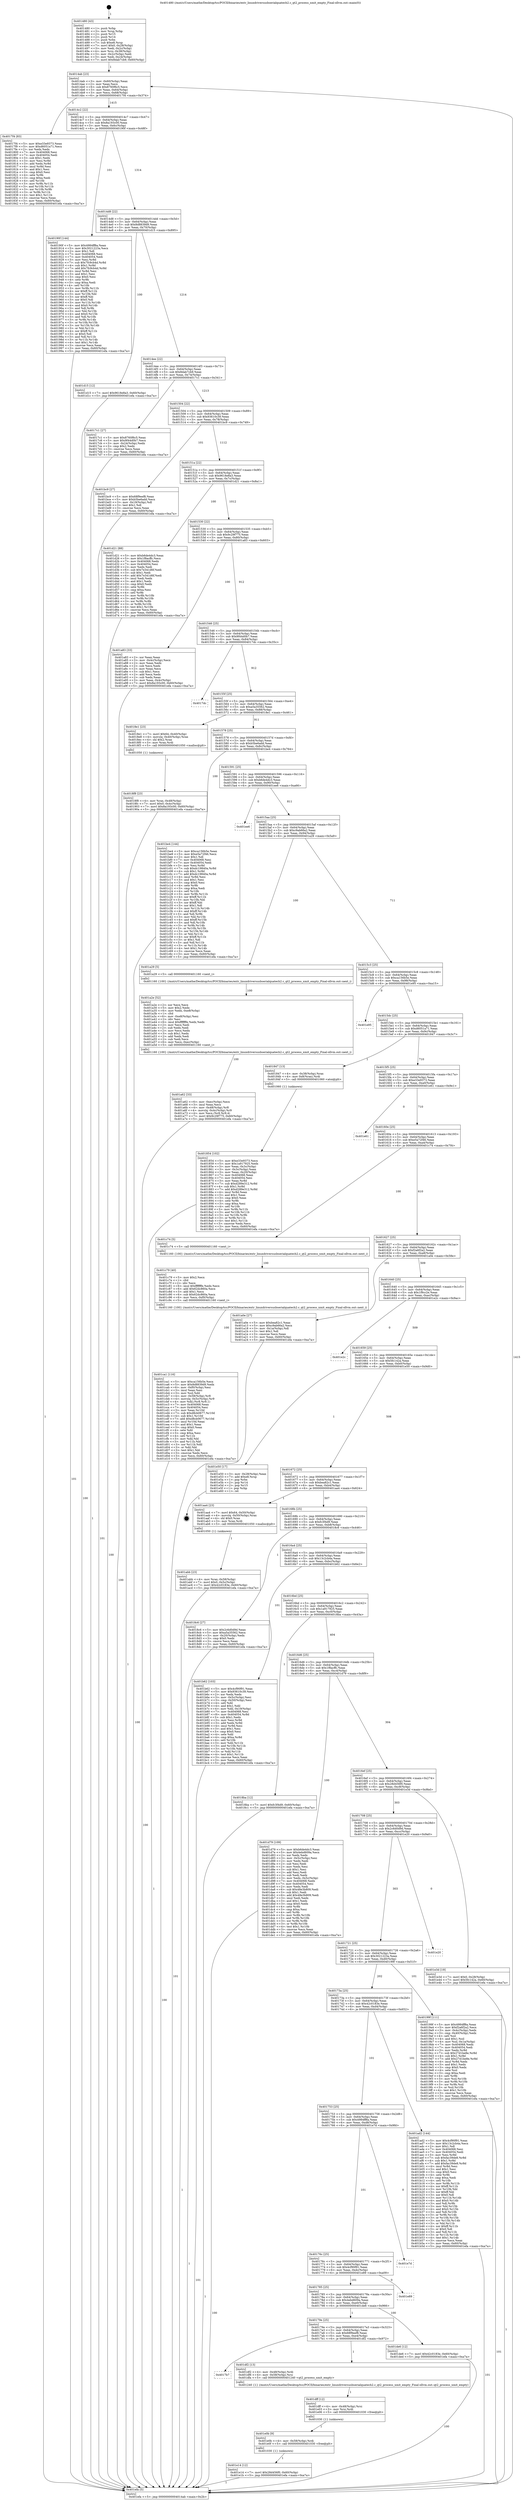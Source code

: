 digraph "0x401480" {
  label = "0x401480 (/mnt/c/Users/mathe/Desktop/tcc/POCII/binaries/extr_linuxdriversusbserialquatech2.c_qt2_process_xmit_empty_Final-ollvm.out::main(0))"
  labelloc = "t"
  node[shape=record]

  Entry [label="",width=0.3,height=0.3,shape=circle,fillcolor=black,style=filled]
  "0x4014ab" [label="{
     0x4014ab [23]\l
     | [instrs]\l
     &nbsp;&nbsp;0x4014ab \<+3\>: mov -0x60(%rbp),%eax\l
     &nbsp;&nbsp;0x4014ae \<+2\>: mov %eax,%ecx\l
     &nbsp;&nbsp;0x4014b0 \<+6\>: sub $0x8760f6c5,%ecx\l
     &nbsp;&nbsp;0x4014b6 \<+3\>: mov %eax,-0x64(%rbp)\l
     &nbsp;&nbsp;0x4014b9 \<+3\>: mov %ecx,-0x68(%rbp)\l
     &nbsp;&nbsp;0x4014bc \<+6\>: je 00000000004017f4 \<main+0x374\>\l
  }"]
  "0x4017f4" [label="{
     0x4017f4 [83]\l
     | [instrs]\l
     &nbsp;&nbsp;0x4017f4 \<+5\>: mov $0xe33e9373,%eax\l
     &nbsp;&nbsp;0x4017f9 \<+5\>: mov $0xd6051a71,%ecx\l
     &nbsp;&nbsp;0x4017fe \<+2\>: xor %edx,%edx\l
     &nbsp;&nbsp;0x401800 \<+7\>: mov 0x404068,%esi\l
     &nbsp;&nbsp;0x401807 \<+7\>: mov 0x404054,%edi\l
     &nbsp;&nbsp;0x40180e \<+3\>: sub $0x1,%edx\l
     &nbsp;&nbsp;0x401811 \<+3\>: mov %esi,%r8d\l
     &nbsp;&nbsp;0x401814 \<+3\>: add %edx,%r8d\l
     &nbsp;&nbsp;0x401817 \<+4\>: imul %r8d,%esi\l
     &nbsp;&nbsp;0x40181b \<+3\>: and $0x1,%esi\l
     &nbsp;&nbsp;0x40181e \<+3\>: cmp $0x0,%esi\l
     &nbsp;&nbsp;0x401821 \<+4\>: sete %r9b\l
     &nbsp;&nbsp;0x401825 \<+3\>: cmp $0xa,%edi\l
     &nbsp;&nbsp;0x401828 \<+4\>: setl %r10b\l
     &nbsp;&nbsp;0x40182c \<+3\>: mov %r9b,%r11b\l
     &nbsp;&nbsp;0x40182f \<+3\>: and %r10b,%r11b\l
     &nbsp;&nbsp;0x401832 \<+3\>: xor %r10b,%r9b\l
     &nbsp;&nbsp;0x401835 \<+3\>: or %r9b,%r11b\l
     &nbsp;&nbsp;0x401838 \<+4\>: test $0x1,%r11b\l
     &nbsp;&nbsp;0x40183c \<+3\>: cmovne %ecx,%eax\l
     &nbsp;&nbsp;0x40183f \<+3\>: mov %eax,-0x60(%rbp)\l
     &nbsp;&nbsp;0x401842 \<+5\>: jmp 0000000000401efa \<main+0xa7a\>\l
  }"]
  "0x4014c2" [label="{
     0x4014c2 [22]\l
     | [instrs]\l
     &nbsp;&nbsp;0x4014c2 \<+5\>: jmp 00000000004014c7 \<main+0x47\>\l
     &nbsp;&nbsp;0x4014c7 \<+3\>: mov -0x64(%rbp),%eax\l
     &nbsp;&nbsp;0x4014ca \<+5\>: sub $0x8a193c00,%eax\l
     &nbsp;&nbsp;0x4014cf \<+3\>: mov %eax,-0x6c(%rbp)\l
     &nbsp;&nbsp;0x4014d2 \<+6\>: je 000000000040190f \<main+0x48f\>\l
  }"]
  Exit [label="",width=0.3,height=0.3,shape=circle,fillcolor=black,style=filled,peripheries=2]
  "0x40190f" [label="{
     0x40190f [144]\l
     | [instrs]\l
     &nbsp;&nbsp;0x40190f \<+5\>: mov $0x4984ff8a,%eax\l
     &nbsp;&nbsp;0x401914 \<+5\>: mov $0x3021223a,%ecx\l
     &nbsp;&nbsp;0x401919 \<+2\>: mov $0x1,%dl\l
     &nbsp;&nbsp;0x40191b \<+7\>: mov 0x404068,%esi\l
     &nbsp;&nbsp;0x401922 \<+7\>: mov 0x404054,%edi\l
     &nbsp;&nbsp;0x401929 \<+3\>: mov %esi,%r8d\l
     &nbsp;&nbsp;0x40192c \<+7\>: sub $0x7fc9cb4d,%r8d\l
     &nbsp;&nbsp;0x401933 \<+4\>: sub $0x1,%r8d\l
     &nbsp;&nbsp;0x401937 \<+7\>: add $0x7fc9cb4d,%r8d\l
     &nbsp;&nbsp;0x40193e \<+4\>: imul %r8d,%esi\l
     &nbsp;&nbsp;0x401942 \<+3\>: and $0x1,%esi\l
     &nbsp;&nbsp;0x401945 \<+3\>: cmp $0x0,%esi\l
     &nbsp;&nbsp;0x401948 \<+4\>: sete %r9b\l
     &nbsp;&nbsp;0x40194c \<+3\>: cmp $0xa,%edi\l
     &nbsp;&nbsp;0x40194f \<+4\>: setl %r10b\l
     &nbsp;&nbsp;0x401953 \<+3\>: mov %r9b,%r11b\l
     &nbsp;&nbsp;0x401956 \<+4\>: xor $0xff,%r11b\l
     &nbsp;&nbsp;0x40195a \<+3\>: mov %r10b,%bl\l
     &nbsp;&nbsp;0x40195d \<+3\>: xor $0xff,%bl\l
     &nbsp;&nbsp;0x401960 \<+3\>: xor $0x0,%dl\l
     &nbsp;&nbsp;0x401963 \<+3\>: mov %r11b,%r14b\l
     &nbsp;&nbsp;0x401966 \<+4\>: and $0x0,%r14b\l
     &nbsp;&nbsp;0x40196a \<+3\>: and %dl,%r9b\l
     &nbsp;&nbsp;0x40196d \<+3\>: mov %bl,%r15b\l
     &nbsp;&nbsp;0x401970 \<+4\>: and $0x0,%r15b\l
     &nbsp;&nbsp;0x401974 \<+3\>: and %dl,%r10b\l
     &nbsp;&nbsp;0x401977 \<+3\>: or %r9b,%r14b\l
     &nbsp;&nbsp;0x40197a \<+3\>: or %r10b,%r15b\l
     &nbsp;&nbsp;0x40197d \<+3\>: xor %r15b,%r14b\l
     &nbsp;&nbsp;0x401980 \<+3\>: or %bl,%r11b\l
     &nbsp;&nbsp;0x401983 \<+4\>: xor $0xff,%r11b\l
     &nbsp;&nbsp;0x401987 \<+3\>: or $0x0,%dl\l
     &nbsp;&nbsp;0x40198a \<+3\>: and %dl,%r11b\l
     &nbsp;&nbsp;0x40198d \<+3\>: or %r11b,%r14b\l
     &nbsp;&nbsp;0x401990 \<+4\>: test $0x1,%r14b\l
     &nbsp;&nbsp;0x401994 \<+3\>: cmovne %ecx,%eax\l
     &nbsp;&nbsp;0x401997 \<+3\>: mov %eax,-0x60(%rbp)\l
     &nbsp;&nbsp;0x40199a \<+5\>: jmp 0000000000401efa \<main+0xa7a\>\l
  }"]
  "0x4014d8" [label="{
     0x4014d8 [22]\l
     | [instrs]\l
     &nbsp;&nbsp;0x4014d8 \<+5\>: jmp 00000000004014dd \<main+0x5d\>\l
     &nbsp;&nbsp;0x4014dd \<+3\>: mov -0x64(%rbp),%eax\l
     &nbsp;&nbsp;0x4014e0 \<+5\>: sub $0x8d8839d9,%eax\l
     &nbsp;&nbsp;0x4014e5 \<+3\>: mov %eax,-0x70(%rbp)\l
     &nbsp;&nbsp;0x4014e8 \<+6\>: je 0000000000401d15 \<main+0x895\>\l
  }"]
  "0x401e14" [label="{
     0x401e14 [12]\l
     | [instrs]\l
     &nbsp;&nbsp;0x401e14 \<+7\>: movl $0x28d456f0,-0x60(%rbp)\l
     &nbsp;&nbsp;0x401e1b \<+5\>: jmp 0000000000401efa \<main+0xa7a\>\l
  }"]
  "0x401d15" [label="{
     0x401d15 [12]\l
     | [instrs]\l
     &nbsp;&nbsp;0x401d15 \<+7\>: movl $0x9618e8a3,-0x60(%rbp)\l
     &nbsp;&nbsp;0x401d1c \<+5\>: jmp 0000000000401efa \<main+0xa7a\>\l
  }"]
  "0x4014ee" [label="{
     0x4014ee [22]\l
     | [instrs]\l
     &nbsp;&nbsp;0x4014ee \<+5\>: jmp 00000000004014f3 \<main+0x73\>\l
     &nbsp;&nbsp;0x4014f3 \<+3\>: mov -0x64(%rbp),%eax\l
     &nbsp;&nbsp;0x4014f6 \<+5\>: sub $0x8dab7cb9,%eax\l
     &nbsp;&nbsp;0x4014fb \<+3\>: mov %eax,-0x74(%rbp)\l
     &nbsp;&nbsp;0x4014fe \<+6\>: je 00000000004017c1 \<main+0x341\>\l
  }"]
  "0x401e0b" [label="{
     0x401e0b [9]\l
     | [instrs]\l
     &nbsp;&nbsp;0x401e0b \<+4\>: mov -0x58(%rbp),%rdi\l
     &nbsp;&nbsp;0x401e0f \<+5\>: call 0000000000401030 \<free@plt\>\l
     | [calls]\l
     &nbsp;&nbsp;0x401030 \{1\} (unknown)\l
  }"]
  "0x4017c1" [label="{
     0x4017c1 [27]\l
     | [instrs]\l
     &nbsp;&nbsp;0x4017c1 \<+5\>: mov $0x8760f6c5,%eax\l
     &nbsp;&nbsp;0x4017c6 \<+5\>: mov $0x9f44d0b7,%ecx\l
     &nbsp;&nbsp;0x4017cb \<+3\>: mov -0x24(%rbp),%edx\l
     &nbsp;&nbsp;0x4017ce \<+3\>: cmp $0x2,%edx\l
     &nbsp;&nbsp;0x4017d1 \<+3\>: cmovne %ecx,%eax\l
     &nbsp;&nbsp;0x4017d4 \<+3\>: mov %eax,-0x60(%rbp)\l
     &nbsp;&nbsp;0x4017d7 \<+5\>: jmp 0000000000401efa \<main+0xa7a\>\l
  }"]
  "0x401504" [label="{
     0x401504 [22]\l
     | [instrs]\l
     &nbsp;&nbsp;0x401504 \<+5\>: jmp 0000000000401509 \<main+0x89\>\l
     &nbsp;&nbsp;0x401509 \<+3\>: mov -0x64(%rbp),%eax\l
     &nbsp;&nbsp;0x40150c \<+5\>: sub $0x93610c39,%eax\l
     &nbsp;&nbsp;0x401511 \<+3\>: mov %eax,-0x78(%rbp)\l
     &nbsp;&nbsp;0x401514 \<+6\>: je 0000000000401bc9 \<main+0x749\>\l
  }"]
  "0x401efa" [label="{
     0x401efa [5]\l
     | [instrs]\l
     &nbsp;&nbsp;0x401efa \<+5\>: jmp 00000000004014ab \<main+0x2b\>\l
  }"]
  "0x401480" [label="{
     0x401480 [43]\l
     | [instrs]\l
     &nbsp;&nbsp;0x401480 \<+1\>: push %rbp\l
     &nbsp;&nbsp;0x401481 \<+3\>: mov %rsp,%rbp\l
     &nbsp;&nbsp;0x401484 \<+2\>: push %r15\l
     &nbsp;&nbsp;0x401486 \<+2\>: push %r14\l
     &nbsp;&nbsp;0x401488 \<+1\>: push %rbx\l
     &nbsp;&nbsp;0x401489 \<+7\>: sub $0xe8,%rsp\l
     &nbsp;&nbsp;0x401490 \<+7\>: movl $0x0,-0x28(%rbp)\l
     &nbsp;&nbsp;0x401497 \<+3\>: mov %edi,-0x2c(%rbp)\l
     &nbsp;&nbsp;0x40149a \<+4\>: mov %rsi,-0x38(%rbp)\l
     &nbsp;&nbsp;0x40149e \<+3\>: mov -0x2c(%rbp),%edi\l
     &nbsp;&nbsp;0x4014a1 \<+3\>: mov %edi,-0x24(%rbp)\l
     &nbsp;&nbsp;0x4014a4 \<+7\>: movl $0x8dab7cb9,-0x60(%rbp)\l
  }"]
  "0x401dff" [label="{
     0x401dff [12]\l
     | [instrs]\l
     &nbsp;&nbsp;0x401dff \<+4\>: mov -0x48(%rbp),%rsi\l
     &nbsp;&nbsp;0x401e03 \<+3\>: mov %rsi,%rdi\l
     &nbsp;&nbsp;0x401e06 \<+5\>: call 0000000000401030 \<free@plt\>\l
     | [calls]\l
     &nbsp;&nbsp;0x401030 \{1\} (unknown)\l
  }"]
  "0x401bc9" [label="{
     0x401bc9 [27]\l
     | [instrs]\l
     &nbsp;&nbsp;0x401bc9 \<+5\>: mov $0x68f9eef8,%eax\l
     &nbsp;&nbsp;0x401bce \<+5\>: mov $0xb5be6add,%ecx\l
     &nbsp;&nbsp;0x401bd3 \<+3\>: mov -0x19(%rbp),%dl\l
     &nbsp;&nbsp;0x401bd6 \<+3\>: test $0x1,%dl\l
     &nbsp;&nbsp;0x401bd9 \<+3\>: cmovne %ecx,%eax\l
     &nbsp;&nbsp;0x401bdc \<+3\>: mov %eax,-0x60(%rbp)\l
     &nbsp;&nbsp;0x401bdf \<+5\>: jmp 0000000000401efa \<main+0xa7a\>\l
  }"]
  "0x40151a" [label="{
     0x40151a [22]\l
     | [instrs]\l
     &nbsp;&nbsp;0x40151a \<+5\>: jmp 000000000040151f \<main+0x9f\>\l
     &nbsp;&nbsp;0x40151f \<+3\>: mov -0x64(%rbp),%eax\l
     &nbsp;&nbsp;0x401522 \<+5\>: sub $0x9618e8a3,%eax\l
     &nbsp;&nbsp;0x401527 \<+3\>: mov %eax,-0x7c(%rbp)\l
     &nbsp;&nbsp;0x40152a \<+6\>: je 0000000000401d21 \<main+0x8a1\>\l
  }"]
  "0x4017b7" [label="{
     0x4017b7\l
  }", style=dashed]
  "0x401d21" [label="{
     0x401d21 [88]\l
     | [instrs]\l
     &nbsp;&nbsp;0x401d21 \<+5\>: mov $0xb6de4dc3,%eax\l
     &nbsp;&nbsp;0x401d26 \<+5\>: mov $0x1f8acffc,%ecx\l
     &nbsp;&nbsp;0x401d2b \<+7\>: mov 0x404068,%edx\l
     &nbsp;&nbsp;0x401d32 \<+7\>: mov 0x404054,%esi\l
     &nbsp;&nbsp;0x401d39 \<+2\>: mov %edx,%edi\l
     &nbsp;&nbsp;0x401d3b \<+6\>: sub $0x7e341d6f,%edi\l
     &nbsp;&nbsp;0x401d41 \<+3\>: sub $0x1,%edi\l
     &nbsp;&nbsp;0x401d44 \<+6\>: add $0x7e341d6f,%edi\l
     &nbsp;&nbsp;0x401d4a \<+3\>: imul %edi,%edx\l
     &nbsp;&nbsp;0x401d4d \<+3\>: and $0x1,%edx\l
     &nbsp;&nbsp;0x401d50 \<+3\>: cmp $0x0,%edx\l
     &nbsp;&nbsp;0x401d53 \<+4\>: sete %r8b\l
     &nbsp;&nbsp;0x401d57 \<+3\>: cmp $0xa,%esi\l
     &nbsp;&nbsp;0x401d5a \<+4\>: setl %r9b\l
     &nbsp;&nbsp;0x401d5e \<+3\>: mov %r8b,%r10b\l
     &nbsp;&nbsp;0x401d61 \<+3\>: and %r9b,%r10b\l
     &nbsp;&nbsp;0x401d64 \<+3\>: xor %r9b,%r8b\l
     &nbsp;&nbsp;0x401d67 \<+3\>: or %r8b,%r10b\l
     &nbsp;&nbsp;0x401d6a \<+4\>: test $0x1,%r10b\l
     &nbsp;&nbsp;0x401d6e \<+3\>: cmovne %ecx,%eax\l
     &nbsp;&nbsp;0x401d71 \<+3\>: mov %eax,-0x60(%rbp)\l
     &nbsp;&nbsp;0x401d74 \<+5\>: jmp 0000000000401efa \<main+0xa7a\>\l
  }"]
  "0x401530" [label="{
     0x401530 [22]\l
     | [instrs]\l
     &nbsp;&nbsp;0x401530 \<+5\>: jmp 0000000000401535 \<main+0xb5\>\l
     &nbsp;&nbsp;0x401535 \<+3\>: mov -0x64(%rbp),%eax\l
     &nbsp;&nbsp;0x401538 \<+5\>: sub $0x9c29f775,%eax\l
     &nbsp;&nbsp;0x40153d \<+3\>: mov %eax,-0x80(%rbp)\l
     &nbsp;&nbsp;0x401540 \<+6\>: je 0000000000401a83 \<main+0x603\>\l
  }"]
  "0x401df2" [label="{
     0x401df2 [13]\l
     | [instrs]\l
     &nbsp;&nbsp;0x401df2 \<+4\>: mov -0x48(%rbp),%rdi\l
     &nbsp;&nbsp;0x401df6 \<+4\>: mov -0x58(%rbp),%rsi\l
     &nbsp;&nbsp;0x401dfa \<+5\>: call 0000000000401240 \<qt2_process_xmit_empty\>\l
     | [calls]\l
     &nbsp;&nbsp;0x401240 \{1\} (/mnt/c/Users/mathe/Desktop/tcc/POCII/binaries/extr_linuxdriversusbserialquatech2.c_qt2_process_xmit_empty_Final-ollvm.out::qt2_process_xmit_empty)\l
  }"]
  "0x401a83" [label="{
     0x401a83 [33]\l
     | [instrs]\l
     &nbsp;&nbsp;0x401a83 \<+2\>: xor %eax,%eax\l
     &nbsp;&nbsp;0x401a85 \<+3\>: mov -0x4c(%rbp),%ecx\l
     &nbsp;&nbsp;0x401a88 \<+2\>: mov %eax,%edx\l
     &nbsp;&nbsp;0x401a8a \<+2\>: sub %ecx,%edx\l
     &nbsp;&nbsp;0x401a8c \<+2\>: mov %eax,%ecx\l
     &nbsp;&nbsp;0x401a8e \<+3\>: sub $0x1,%ecx\l
     &nbsp;&nbsp;0x401a91 \<+2\>: add %ecx,%edx\l
     &nbsp;&nbsp;0x401a93 \<+2\>: sub %edx,%eax\l
     &nbsp;&nbsp;0x401a95 \<+3\>: mov %eax,-0x4c(%rbp)\l
     &nbsp;&nbsp;0x401a98 \<+7\>: movl $0x8a193c00,-0x60(%rbp)\l
     &nbsp;&nbsp;0x401a9f \<+5\>: jmp 0000000000401efa \<main+0xa7a\>\l
  }"]
  "0x401546" [label="{
     0x401546 [25]\l
     | [instrs]\l
     &nbsp;&nbsp;0x401546 \<+5\>: jmp 000000000040154b \<main+0xcb\>\l
     &nbsp;&nbsp;0x40154b \<+3\>: mov -0x64(%rbp),%eax\l
     &nbsp;&nbsp;0x40154e \<+5\>: sub $0x9f44d0b7,%eax\l
     &nbsp;&nbsp;0x401553 \<+6\>: mov %eax,-0x84(%rbp)\l
     &nbsp;&nbsp;0x401559 \<+6\>: je 00000000004017dc \<main+0x35c\>\l
  }"]
  "0x40179e" [label="{
     0x40179e [25]\l
     | [instrs]\l
     &nbsp;&nbsp;0x40179e \<+5\>: jmp 00000000004017a3 \<main+0x323\>\l
     &nbsp;&nbsp;0x4017a3 \<+3\>: mov -0x64(%rbp),%eax\l
     &nbsp;&nbsp;0x4017a6 \<+5\>: sub $0x68f9eef8,%eax\l
     &nbsp;&nbsp;0x4017ab \<+6\>: mov %eax,-0xe4(%rbp)\l
     &nbsp;&nbsp;0x4017b1 \<+6\>: je 0000000000401df2 \<main+0x972\>\l
  }"]
  "0x4017dc" [label="{
     0x4017dc\l
  }", style=dashed]
  "0x40155f" [label="{
     0x40155f [25]\l
     | [instrs]\l
     &nbsp;&nbsp;0x40155f \<+5\>: jmp 0000000000401564 \<main+0xe4\>\l
     &nbsp;&nbsp;0x401564 \<+3\>: mov -0x64(%rbp),%eax\l
     &nbsp;&nbsp;0x401567 \<+5\>: sub $0xa5a35562,%eax\l
     &nbsp;&nbsp;0x40156c \<+6\>: mov %eax,-0x88(%rbp)\l
     &nbsp;&nbsp;0x401572 \<+6\>: je 00000000004018e1 \<main+0x461\>\l
  }"]
  "0x401de6" [label="{
     0x401de6 [12]\l
     | [instrs]\l
     &nbsp;&nbsp;0x401de6 \<+7\>: movl $0x42c0183e,-0x60(%rbp)\l
     &nbsp;&nbsp;0x401ded \<+5\>: jmp 0000000000401efa \<main+0xa7a\>\l
  }"]
  "0x4018e1" [label="{
     0x4018e1 [23]\l
     | [instrs]\l
     &nbsp;&nbsp;0x4018e1 \<+7\>: movl $0x64,-0x40(%rbp)\l
     &nbsp;&nbsp;0x4018e8 \<+4\>: movslq -0x40(%rbp),%rax\l
     &nbsp;&nbsp;0x4018ec \<+4\>: shl $0x2,%rax\l
     &nbsp;&nbsp;0x4018f0 \<+3\>: mov %rax,%rdi\l
     &nbsp;&nbsp;0x4018f3 \<+5\>: call 0000000000401050 \<malloc@plt\>\l
     | [calls]\l
     &nbsp;&nbsp;0x401050 \{1\} (unknown)\l
  }"]
  "0x401578" [label="{
     0x401578 [25]\l
     | [instrs]\l
     &nbsp;&nbsp;0x401578 \<+5\>: jmp 000000000040157d \<main+0xfd\>\l
     &nbsp;&nbsp;0x40157d \<+3\>: mov -0x64(%rbp),%eax\l
     &nbsp;&nbsp;0x401580 \<+5\>: sub $0xb5be6add,%eax\l
     &nbsp;&nbsp;0x401585 \<+6\>: mov %eax,-0x8c(%rbp)\l
     &nbsp;&nbsp;0x40158b \<+6\>: je 0000000000401be4 \<main+0x764\>\l
  }"]
  "0x401785" [label="{
     0x401785 [25]\l
     | [instrs]\l
     &nbsp;&nbsp;0x401785 \<+5\>: jmp 000000000040178a \<main+0x30a\>\l
     &nbsp;&nbsp;0x40178a \<+3\>: mov -0x64(%rbp),%eax\l
     &nbsp;&nbsp;0x40178d \<+5\>: sub $0x4ebd609a,%eax\l
     &nbsp;&nbsp;0x401792 \<+6\>: mov %eax,-0xe0(%rbp)\l
     &nbsp;&nbsp;0x401798 \<+6\>: je 0000000000401de6 \<main+0x966\>\l
  }"]
  "0x401be4" [label="{
     0x401be4 [144]\l
     | [instrs]\l
     &nbsp;&nbsp;0x401be4 \<+5\>: mov $0xca156b5e,%eax\l
     &nbsp;&nbsp;0x401be9 \<+5\>: mov $0xe5a72f46,%ecx\l
     &nbsp;&nbsp;0x401bee \<+2\>: mov $0x1,%dl\l
     &nbsp;&nbsp;0x401bf0 \<+7\>: mov 0x404068,%esi\l
     &nbsp;&nbsp;0x401bf7 \<+7\>: mov 0x404054,%edi\l
     &nbsp;&nbsp;0x401bfe \<+3\>: mov %esi,%r8d\l
     &nbsp;&nbsp;0x401c01 \<+7\>: sub $0xdc19840a,%r8d\l
     &nbsp;&nbsp;0x401c08 \<+4\>: sub $0x1,%r8d\l
     &nbsp;&nbsp;0x401c0c \<+7\>: add $0xdc19840a,%r8d\l
     &nbsp;&nbsp;0x401c13 \<+4\>: imul %r8d,%esi\l
     &nbsp;&nbsp;0x401c17 \<+3\>: and $0x1,%esi\l
     &nbsp;&nbsp;0x401c1a \<+3\>: cmp $0x0,%esi\l
     &nbsp;&nbsp;0x401c1d \<+4\>: sete %r9b\l
     &nbsp;&nbsp;0x401c21 \<+3\>: cmp $0xa,%edi\l
     &nbsp;&nbsp;0x401c24 \<+4\>: setl %r10b\l
     &nbsp;&nbsp;0x401c28 \<+3\>: mov %r9b,%r11b\l
     &nbsp;&nbsp;0x401c2b \<+4\>: xor $0xff,%r11b\l
     &nbsp;&nbsp;0x401c2f \<+3\>: mov %r10b,%bl\l
     &nbsp;&nbsp;0x401c32 \<+3\>: xor $0xff,%bl\l
     &nbsp;&nbsp;0x401c35 \<+3\>: xor $0x1,%dl\l
     &nbsp;&nbsp;0x401c38 \<+3\>: mov %r11b,%r14b\l
     &nbsp;&nbsp;0x401c3b \<+4\>: and $0xff,%r14b\l
     &nbsp;&nbsp;0x401c3f \<+3\>: and %dl,%r9b\l
     &nbsp;&nbsp;0x401c42 \<+3\>: mov %bl,%r15b\l
     &nbsp;&nbsp;0x401c45 \<+4\>: and $0xff,%r15b\l
     &nbsp;&nbsp;0x401c49 \<+3\>: and %dl,%r10b\l
     &nbsp;&nbsp;0x401c4c \<+3\>: or %r9b,%r14b\l
     &nbsp;&nbsp;0x401c4f \<+3\>: or %r10b,%r15b\l
     &nbsp;&nbsp;0x401c52 \<+3\>: xor %r15b,%r14b\l
     &nbsp;&nbsp;0x401c55 \<+3\>: or %bl,%r11b\l
     &nbsp;&nbsp;0x401c58 \<+4\>: xor $0xff,%r11b\l
     &nbsp;&nbsp;0x401c5c \<+3\>: or $0x1,%dl\l
     &nbsp;&nbsp;0x401c5f \<+3\>: and %dl,%r11b\l
     &nbsp;&nbsp;0x401c62 \<+3\>: or %r11b,%r14b\l
     &nbsp;&nbsp;0x401c65 \<+4\>: test $0x1,%r14b\l
     &nbsp;&nbsp;0x401c69 \<+3\>: cmovne %ecx,%eax\l
     &nbsp;&nbsp;0x401c6c \<+3\>: mov %eax,-0x60(%rbp)\l
     &nbsp;&nbsp;0x401c6f \<+5\>: jmp 0000000000401efa \<main+0xa7a\>\l
  }"]
  "0x401591" [label="{
     0x401591 [25]\l
     | [instrs]\l
     &nbsp;&nbsp;0x401591 \<+5\>: jmp 0000000000401596 \<main+0x116\>\l
     &nbsp;&nbsp;0x401596 \<+3\>: mov -0x64(%rbp),%eax\l
     &nbsp;&nbsp;0x401599 \<+5\>: sub $0xb6de4dc3,%eax\l
     &nbsp;&nbsp;0x40159e \<+6\>: mov %eax,-0x90(%rbp)\l
     &nbsp;&nbsp;0x4015a4 \<+6\>: je 0000000000401ee6 \<main+0xa66\>\l
  }"]
  "0x401e89" [label="{
     0x401e89\l
  }", style=dashed]
  "0x401ee6" [label="{
     0x401ee6\l
  }", style=dashed]
  "0x4015aa" [label="{
     0x4015aa [25]\l
     | [instrs]\l
     &nbsp;&nbsp;0x4015aa \<+5\>: jmp 00000000004015af \<main+0x12f\>\l
     &nbsp;&nbsp;0x4015af \<+3\>: mov -0x64(%rbp),%eax\l
     &nbsp;&nbsp;0x4015b2 \<+5\>: sub $0xc9ab66a2,%eax\l
     &nbsp;&nbsp;0x4015b7 \<+6\>: mov %eax,-0x94(%rbp)\l
     &nbsp;&nbsp;0x4015bd \<+6\>: je 0000000000401a29 \<main+0x5a9\>\l
  }"]
  "0x40176c" [label="{
     0x40176c [25]\l
     | [instrs]\l
     &nbsp;&nbsp;0x40176c \<+5\>: jmp 0000000000401771 \<main+0x2f1\>\l
     &nbsp;&nbsp;0x401771 \<+3\>: mov -0x64(%rbp),%eax\l
     &nbsp;&nbsp;0x401774 \<+5\>: sub $0x4cf90f91,%eax\l
     &nbsp;&nbsp;0x401779 \<+6\>: mov %eax,-0xdc(%rbp)\l
     &nbsp;&nbsp;0x40177f \<+6\>: je 0000000000401e89 \<main+0xa09\>\l
  }"]
  "0x401a29" [label="{
     0x401a29 [5]\l
     | [instrs]\l
     &nbsp;&nbsp;0x401a29 \<+5\>: call 0000000000401160 \<next_i\>\l
     | [calls]\l
     &nbsp;&nbsp;0x401160 \{100\} (/mnt/c/Users/mathe/Desktop/tcc/POCII/binaries/extr_linuxdriversusbserialquatech2.c_qt2_process_xmit_empty_Final-ollvm.out::next_i)\l
  }"]
  "0x4015c3" [label="{
     0x4015c3 [25]\l
     | [instrs]\l
     &nbsp;&nbsp;0x4015c3 \<+5\>: jmp 00000000004015c8 \<main+0x148\>\l
     &nbsp;&nbsp;0x4015c8 \<+3\>: mov -0x64(%rbp),%eax\l
     &nbsp;&nbsp;0x4015cb \<+5\>: sub $0xca156b5e,%eax\l
     &nbsp;&nbsp;0x4015d0 \<+6\>: mov %eax,-0x98(%rbp)\l
     &nbsp;&nbsp;0x4015d6 \<+6\>: je 0000000000401e95 \<main+0xa15\>\l
  }"]
  "0x401e7d" [label="{
     0x401e7d\l
  }", style=dashed]
  "0x401e95" [label="{
     0x401e95\l
  }", style=dashed]
  "0x4015dc" [label="{
     0x4015dc [25]\l
     | [instrs]\l
     &nbsp;&nbsp;0x4015dc \<+5\>: jmp 00000000004015e1 \<main+0x161\>\l
     &nbsp;&nbsp;0x4015e1 \<+3\>: mov -0x64(%rbp),%eax\l
     &nbsp;&nbsp;0x4015e4 \<+5\>: sub $0xd6051a71,%eax\l
     &nbsp;&nbsp;0x4015e9 \<+6\>: mov %eax,-0x9c(%rbp)\l
     &nbsp;&nbsp;0x4015ef \<+6\>: je 0000000000401847 \<main+0x3c7\>\l
  }"]
  "0x401ca1" [label="{
     0x401ca1 [116]\l
     | [instrs]\l
     &nbsp;&nbsp;0x401ca1 \<+5\>: mov $0xca156b5e,%ecx\l
     &nbsp;&nbsp;0x401ca6 \<+5\>: mov $0x8d8839d9,%edx\l
     &nbsp;&nbsp;0x401cab \<+6\>: mov -0xf0(%rbp),%esi\l
     &nbsp;&nbsp;0x401cb1 \<+3\>: imul %eax,%esi\l
     &nbsp;&nbsp;0x401cb4 \<+3\>: mov %sil,%dil\l
     &nbsp;&nbsp;0x401cb7 \<+4\>: mov -0x58(%rbp),%r8\l
     &nbsp;&nbsp;0x401cbb \<+4\>: movslq -0x5c(%rbp),%r9\l
     &nbsp;&nbsp;0x401cbf \<+4\>: mov %dil,(%r8,%r9,1)\l
     &nbsp;&nbsp;0x401cc3 \<+7\>: mov 0x404068,%eax\l
     &nbsp;&nbsp;0x401cca \<+7\>: mov 0x404054,%esi\l
     &nbsp;&nbsp;0x401cd1 \<+3\>: mov %eax,%r10d\l
     &nbsp;&nbsp;0x401cd4 \<+7\>: sub $0xd8cb0677,%r10d\l
     &nbsp;&nbsp;0x401cdb \<+4\>: sub $0x1,%r10d\l
     &nbsp;&nbsp;0x401cdf \<+7\>: add $0xd8cb0677,%r10d\l
     &nbsp;&nbsp;0x401ce6 \<+4\>: imul %r10d,%eax\l
     &nbsp;&nbsp;0x401cea \<+3\>: and $0x1,%eax\l
     &nbsp;&nbsp;0x401ced \<+3\>: cmp $0x0,%eax\l
     &nbsp;&nbsp;0x401cf0 \<+4\>: sete %dil\l
     &nbsp;&nbsp;0x401cf4 \<+3\>: cmp $0xa,%esi\l
     &nbsp;&nbsp;0x401cf7 \<+4\>: setl %r11b\l
     &nbsp;&nbsp;0x401cfb \<+3\>: mov %dil,%bl\l
     &nbsp;&nbsp;0x401cfe \<+3\>: and %r11b,%bl\l
     &nbsp;&nbsp;0x401d01 \<+3\>: xor %r11b,%dil\l
     &nbsp;&nbsp;0x401d04 \<+3\>: or %dil,%bl\l
     &nbsp;&nbsp;0x401d07 \<+3\>: test $0x1,%bl\l
     &nbsp;&nbsp;0x401d0a \<+3\>: cmovne %edx,%ecx\l
     &nbsp;&nbsp;0x401d0d \<+3\>: mov %ecx,-0x60(%rbp)\l
     &nbsp;&nbsp;0x401d10 \<+5\>: jmp 0000000000401efa \<main+0xa7a\>\l
  }"]
  "0x401847" [label="{
     0x401847 [13]\l
     | [instrs]\l
     &nbsp;&nbsp;0x401847 \<+4\>: mov -0x38(%rbp),%rax\l
     &nbsp;&nbsp;0x40184b \<+4\>: mov 0x8(%rax),%rdi\l
     &nbsp;&nbsp;0x40184f \<+5\>: call 0000000000401060 \<atoi@plt\>\l
     | [calls]\l
     &nbsp;&nbsp;0x401060 \{1\} (unknown)\l
  }"]
  "0x4015f5" [label="{
     0x4015f5 [25]\l
     | [instrs]\l
     &nbsp;&nbsp;0x4015f5 \<+5\>: jmp 00000000004015fa \<main+0x17a\>\l
     &nbsp;&nbsp;0x4015fa \<+3\>: mov -0x64(%rbp),%eax\l
     &nbsp;&nbsp;0x4015fd \<+5\>: sub $0xe33e9373,%eax\l
     &nbsp;&nbsp;0x401602 \<+6\>: mov %eax,-0xa0(%rbp)\l
     &nbsp;&nbsp;0x401608 \<+6\>: je 0000000000401e61 \<main+0x9e1\>\l
  }"]
  "0x401854" [label="{
     0x401854 [102]\l
     | [instrs]\l
     &nbsp;&nbsp;0x401854 \<+5\>: mov $0xe33e9373,%ecx\l
     &nbsp;&nbsp;0x401859 \<+5\>: mov $0x1a917925,%edx\l
     &nbsp;&nbsp;0x40185e \<+3\>: mov %eax,-0x3c(%rbp)\l
     &nbsp;&nbsp;0x401861 \<+3\>: mov -0x3c(%rbp),%eax\l
     &nbsp;&nbsp;0x401864 \<+3\>: mov %eax,-0x20(%rbp)\l
     &nbsp;&nbsp;0x401867 \<+7\>: mov 0x404068,%eax\l
     &nbsp;&nbsp;0x40186e \<+7\>: mov 0x404054,%esi\l
     &nbsp;&nbsp;0x401875 \<+3\>: mov %eax,%r8d\l
     &nbsp;&nbsp;0x401878 \<+7\>: sub $0xd289e312,%r8d\l
     &nbsp;&nbsp;0x40187f \<+4\>: sub $0x1,%r8d\l
     &nbsp;&nbsp;0x401883 \<+7\>: add $0xd289e312,%r8d\l
     &nbsp;&nbsp;0x40188a \<+4\>: imul %r8d,%eax\l
     &nbsp;&nbsp;0x40188e \<+3\>: and $0x1,%eax\l
     &nbsp;&nbsp;0x401891 \<+3\>: cmp $0x0,%eax\l
     &nbsp;&nbsp;0x401894 \<+4\>: sete %r9b\l
     &nbsp;&nbsp;0x401898 \<+3\>: cmp $0xa,%esi\l
     &nbsp;&nbsp;0x40189b \<+4\>: setl %r10b\l
     &nbsp;&nbsp;0x40189f \<+3\>: mov %r9b,%r11b\l
     &nbsp;&nbsp;0x4018a2 \<+3\>: and %r10b,%r11b\l
     &nbsp;&nbsp;0x4018a5 \<+3\>: xor %r10b,%r9b\l
     &nbsp;&nbsp;0x4018a8 \<+3\>: or %r9b,%r11b\l
     &nbsp;&nbsp;0x4018ab \<+4\>: test $0x1,%r11b\l
     &nbsp;&nbsp;0x4018af \<+3\>: cmovne %edx,%ecx\l
     &nbsp;&nbsp;0x4018b2 \<+3\>: mov %ecx,-0x60(%rbp)\l
     &nbsp;&nbsp;0x4018b5 \<+5\>: jmp 0000000000401efa \<main+0xa7a\>\l
  }"]
  "0x401c79" [label="{
     0x401c79 [40]\l
     | [instrs]\l
     &nbsp;&nbsp;0x401c79 \<+5\>: mov $0x2,%ecx\l
     &nbsp;&nbsp;0x401c7e \<+1\>: cltd\l
     &nbsp;&nbsp;0x401c7f \<+2\>: idiv %ecx\l
     &nbsp;&nbsp;0x401c81 \<+6\>: imul $0xfffffffe,%edx,%ecx\l
     &nbsp;&nbsp;0x401c87 \<+6\>: add $0x62dc860a,%ecx\l
     &nbsp;&nbsp;0x401c8d \<+3\>: add $0x1,%ecx\l
     &nbsp;&nbsp;0x401c90 \<+6\>: sub $0x62dc860a,%ecx\l
     &nbsp;&nbsp;0x401c96 \<+6\>: mov %ecx,-0xf0(%rbp)\l
     &nbsp;&nbsp;0x401c9c \<+5\>: call 0000000000401160 \<next_i\>\l
     | [calls]\l
     &nbsp;&nbsp;0x401160 \{100\} (/mnt/c/Users/mathe/Desktop/tcc/POCII/binaries/extr_linuxdriversusbserialquatech2.c_qt2_process_xmit_empty_Final-ollvm.out::next_i)\l
  }"]
  "0x401e61" [label="{
     0x401e61\l
  }", style=dashed]
  "0x40160e" [label="{
     0x40160e [25]\l
     | [instrs]\l
     &nbsp;&nbsp;0x40160e \<+5\>: jmp 0000000000401613 \<main+0x193\>\l
     &nbsp;&nbsp;0x401613 \<+3\>: mov -0x64(%rbp),%eax\l
     &nbsp;&nbsp;0x401616 \<+5\>: sub $0xe5a72f46,%eax\l
     &nbsp;&nbsp;0x40161b \<+6\>: mov %eax,-0xa4(%rbp)\l
     &nbsp;&nbsp;0x401621 \<+6\>: je 0000000000401c74 \<main+0x7f4\>\l
  }"]
  "0x401753" [label="{
     0x401753 [25]\l
     | [instrs]\l
     &nbsp;&nbsp;0x401753 \<+5\>: jmp 0000000000401758 \<main+0x2d8\>\l
     &nbsp;&nbsp;0x401758 \<+3\>: mov -0x64(%rbp),%eax\l
     &nbsp;&nbsp;0x40175b \<+5\>: sub $0x4984ff8a,%eax\l
     &nbsp;&nbsp;0x401760 \<+6\>: mov %eax,-0xd8(%rbp)\l
     &nbsp;&nbsp;0x401766 \<+6\>: je 0000000000401e7d \<main+0x9fd\>\l
  }"]
  "0x401c74" [label="{
     0x401c74 [5]\l
     | [instrs]\l
     &nbsp;&nbsp;0x401c74 \<+5\>: call 0000000000401160 \<next_i\>\l
     | [calls]\l
     &nbsp;&nbsp;0x401160 \{100\} (/mnt/c/Users/mathe/Desktop/tcc/POCII/binaries/extr_linuxdriversusbserialquatech2.c_qt2_process_xmit_empty_Final-ollvm.out::next_i)\l
  }"]
  "0x401627" [label="{
     0x401627 [25]\l
     | [instrs]\l
     &nbsp;&nbsp;0x401627 \<+5\>: jmp 000000000040162c \<main+0x1ac\>\l
     &nbsp;&nbsp;0x40162c \<+3\>: mov -0x64(%rbp),%eax\l
     &nbsp;&nbsp;0x40162f \<+5\>: sub $0xf2a6f2a2,%eax\l
     &nbsp;&nbsp;0x401634 \<+6\>: mov %eax,-0xa8(%rbp)\l
     &nbsp;&nbsp;0x40163a \<+6\>: je 0000000000401a0e \<main+0x58e\>\l
  }"]
  "0x401ad2" [label="{
     0x401ad2 [144]\l
     | [instrs]\l
     &nbsp;&nbsp;0x401ad2 \<+5\>: mov $0x4cf90f91,%eax\l
     &nbsp;&nbsp;0x401ad7 \<+5\>: mov $0x13c2cb4a,%ecx\l
     &nbsp;&nbsp;0x401adc \<+2\>: mov $0x1,%dl\l
     &nbsp;&nbsp;0x401ade \<+7\>: mov 0x404068,%esi\l
     &nbsp;&nbsp;0x401ae5 \<+7\>: mov 0x404054,%edi\l
     &nbsp;&nbsp;0x401aec \<+3\>: mov %esi,%r8d\l
     &nbsp;&nbsp;0x401aef \<+7\>: sub $0xfac39de8,%r8d\l
     &nbsp;&nbsp;0x401af6 \<+4\>: sub $0x1,%r8d\l
     &nbsp;&nbsp;0x401afa \<+7\>: add $0xfac39de8,%r8d\l
     &nbsp;&nbsp;0x401b01 \<+4\>: imul %r8d,%esi\l
     &nbsp;&nbsp;0x401b05 \<+3\>: and $0x1,%esi\l
     &nbsp;&nbsp;0x401b08 \<+3\>: cmp $0x0,%esi\l
     &nbsp;&nbsp;0x401b0b \<+4\>: sete %r9b\l
     &nbsp;&nbsp;0x401b0f \<+3\>: cmp $0xa,%edi\l
     &nbsp;&nbsp;0x401b12 \<+4\>: setl %r10b\l
     &nbsp;&nbsp;0x401b16 \<+3\>: mov %r9b,%r11b\l
     &nbsp;&nbsp;0x401b19 \<+4\>: xor $0xff,%r11b\l
     &nbsp;&nbsp;0x401b1d \<+3\>: mov %r10b,%bl\l
     &nbsp;&nbsp;0x401b20 \<+3\>: xor $0xff,%bl\l
     &nbsp;&nbsp;0x401b23 \<+3\>: xor $0x0,%dl\l
     &nbsp;&nbsp;0x401b26 \<+3\>: mov %r11b,%r14b\l
     &nbsp;&nbsp;0x401b29 \<+4\>: and $0x0,%r14b\l
     &nbsp;&nbsp;0x401b2d \<+3\>: and %dl,%r9b\l
     &nbsp;&nbsp;0x401b30 \<+3\>: mov %bl,%r15b\l
     &nbsp;&nbsp;0x401b33 \<+4\>: and $0x0,%r15b\l
     &nbsp;&nbsp;0x401b37 \<+3\>: and %dl,%r10b\l
     &nbsp;&nbsp;0x401b3a \<+3\>: or %r9b,%r14b\l
     &nbsp;&nbsp;0x401b3d \<+3\>: or %r10b,%r15b\l
     &nbsp;&nbsp;0x401b40 \<+3\>: xor %r15b,%r14b\l
     &nbsp;&nbsp;0x401b43 \<+3\>: or %bl,%r11b\l
     &nbsp;&nbsp;0x401b46 \<+4\>: xor $0xff,%r11b\l
     &nbsp;&nbsp;0x401b4a \<+3\>: or $0x0,%dl\l
     &nbsp;&nbsp;0x401b4d \<+3\>: and %dl,%r11b\l
     &nbsp;&nbsp;0x401b50 \<+3\>: or %r11b,%r14b\l
     &nbsp;&nbsp;0x401b53 \<+4\>: test $0x1,%r14b\l
     &nbsp;&nbsp;0x401b57 \<+3\>: cmovne %ecx,%eax\l
     &nbsp;&nbsp;0x401b5a \<+3\>: mov %eax,-0x60(%rbp)\l
     &nbsp;&nbsp;0x401b5d \<+5\>: jmp 0000000000401efa \<main+0xa7a\>\l
  }"]
  "0x401a0e" [label="{
     0x401a0e [27]\l
     | [instrs]\l
     &nbsp;&nbsp;0x401a0e \<+5\>: mov $0xbea82c1,%eax\l
     &nbsp;&nbsp;0x401a13 \<+5\>: mov $0xc9ab66a2,%ecx\l
     &nbsp;&nbsp;0x401a18 \<+3\>: mov -0x1a(%rbp),%dl\l
     &nbsp;&nbsp;0x401a1b \<+3\>: test $0x1,%dl\l
     &nbsp;&nbsp;0x401a1e \<+3\>: cmovne %ecx,%eax\l
     &nbsp;&nbsp;0x401a21 \<+3\>: mov %eax,-0x60(%rbp)\l
     &nbsp;&nbsp;0x401a24 \<+5\>: jmp 0000000000401efa \<main+0xa7a\>\l
  }"]
  "0x401640" [label="{
     0x401640 [25]\l
     | [instrs]\l
     &nbsp;&nbsp;0x401640 \<+5\>: jmp 0000000000401645 \<main+0x1c5\>\l
     &nbsp;&nbsp;0x401645 \<+3\>: mov -0x64(%rbp),%eax\l
     &nbsp;&nbsp;0x401648 \<+5\>: sub $0x1f9cc2e,%eax\l
     &nbsp;&nbsp;0x40164d \<+6\>: mov %eax,-0xac(%rbp)\l
     &nbsp;&nbsp;0x401653 \<+6\>: je 0000000000401e2c \<main+0x9ac\>\l
  }"]
  "0x401abb" [label="{
     0x401abb [23]\l
     | [instrs]\l
     &nbsp;&nbsp;0x401abb \<+4\>: mov %rax,-0x58(%rbp)\l
     &nbsp;&nbsp;0x401abf \<+7\>: movl $0x0,-0x5c(%rbp)\l
     &nbsp;&nbsp;0x401ac6 \<+7\>: movl $0x42c0183e,-0x60(%rbp)\l
     &nbsp;&nbsp;0x401acd \<+5\>: jmp 0000000000401efa \<main+0xa7a\>\l
  }"]
  "0x401e2c" [label="{
     0x401e2c\l
  }", style=dashed]
  "0x401659" [label="{
     0x401659 [25]\l
     | [instrs]\l
     &nbsp;&nbsp;0x401659 \<+5\>: jmp 000000000040165e \<main+0x1de\>\l
     &nbsp;&nbsp;0x40165e \<+3\>: mov -0x64(%rbp),%eax\l
     &nbsp;&nbsp;0x401661 \<+5\>: sub $0x5fc142a,%eax\l
     &nbsp;&nbsp;0x401666 \<+6\>: mov %eax,-0xb0(%rbp)\l
     &nbsp;&nbsp;0x40166c \<+6\>: je 0000000000401e50 \<main+0x9d0\>\l
  }"]
  "0x401a62" [label="{
     0x401a62 [33]\l
     | [instrs]\l
     &nbsp;&nbsp;0x401a62 \<+6\>: mov -0xec(%rbp),%ecx\l
     &nbsp;&nbsp;0x401a68 \<+3\>: imul %eax,%ecx\l
     &nbsp;&nbsp;0x401a6b \<+4\>: mov -0x48(%rbp),%r8\l
     &nbsp;&nbsp;0x401a6f \<+4\>: movslq -0x4c(%rbp),%r9\l
     &nbsp;&nbsp;0x401a73 \<+4\>: mov %ecx,(%r8,%r9,4)\l
     &nbsp;&nbsp;0x401a77 \<+7\>: movl $0x9c29f775,-0x60(%rbp)\l
     &nbsp;&nbsp;0x401a7e \<+5\>: jmp 0000000000401efa \<main+0xa7a\>\l
  }"]
  "0x401e50" [label="{
     0x401e50 [17]\l
     | [instrs]\l
     &nbsp;&nbsp;0x401e50 \<+3\>: mov -0x28(%rbp),%eax\l
     &nbsp;&nbsp;0x401e53 \<+7\>: add $0xe8,%rsp\l
     &nbsp;&nbsp;0x401e5a \<+1\>: pop %rbx\l
     &nbsp;&nbsp;0x401e5b \<+2\>: pop %r14\l
     &nbsp;&nbsp;0x401e5d \<+2\>: pop %r15\l
     &nbsp;&nbsp;0x401e5f \<+1\>: pop %rbp\l
     &nbsp;&nbsp;0x401e60 \<+1\>: ret\l
  }"]
  "0x401672" [label="{
     0x401672 [25]\l
     | [instrs]\l
     &nbsp;&nbsp;0x401672 \<+5\>: jmp 0000000000401677 \<main+0x1f7\>\l
     &nbsp;&nbsp;0x401677 \<+3\>: mov -0x64(%rbp),%eax\l
     &nbsp;&nbsp;0x40167a \<+5\>: sub $0xbea82c1,%eax\l
     &nbsp;&nbsp;0x40167f \<+6\>: mov %eax,-0xb4(%rbp)\l
     &nbsp;&nbsp;0x401685 \<+6\>: je 0000000000401aa4 \<main+0x624\>\l
  }"]
  "0x401a2e" [label="{
     0x401a2e [52]\l
     | [instrs]\l
     &nbsp;&nbsp;0x401a2e \<+2\>: xor %ecx,%ecx\l
     &nbsp;&nbsp;0x401a30 \<+5\>: mov $0x2,%edx\l
     &nbsp;&nbsp;0x401a35 \<+6\>: mov %edx,-0xe8(%rbp)\l
     &nbsp;&nbsp;0x401a3b \<+1\>: cltd\l
     &nbsp;&nbsp;0x401a3c \<+6\>: mov -0xe8(%rbp),%esi\l
     &nbsp;&nbsp;0x401a42 \<+2\>: idiv %esi\l
     &nbsp;&nbsp;0x401a44 \<+6\>: imul $0xfffffffe,%edx,%edx\l
     &nbsp;&nbsp;0x401a4a \<+2\>: mov %ecx,%edi\l
     &nbsp;&nbsp;0x401a4c \<+2\>: sub %edx,%edi\l
     &nbsp;&nbsp;0x401a4e \<+2\>: mov %ecx,%edx\l
     &nbsp;&nbsp;0x401a50 \<+3\>: sub $0x1,%edx\l
     &nbsp;&nbsp;0x401a53 \<+2\>: add %edx,%edi\l
     &nbsp;&nbsp;0x401a55 \<+2\>: sub %edi,%ecx\l
     &nbsp;&nbsp;0x401a57 \<+6\>: mov %ecx,-0xec(%rbp)\l
     &nbsp;&nbsp;0x401a5d \<+5\>: call 0000000000401160 \<next_i\>\l
     | [calls]\l
     &nbsp;&nbsp;0x401160 \{100\} (/mnt/c/Users/mathe/Desktop/tcc/POCII/binaries/extr_linuxdriversusbserialquatech2.c_qt2_process_xmit_empty_Final-ollvm.out::next_i)\l
  }"]
  "0x401aa4" [label="{
     0x401aa4 [23]\l
     | [instrs]\l
     &nbsp;&nbsp;0x401aa4 \<+7\>: movl $0x64,-0x50(%rbp)\l
     &nbsp;&nbsp;0x401aab \<+4\>: movslq -0x50(%rbp),%rax\l
     &nbsp;&nbsp;0x401aaf \<+4\>: shl $0x0,%rax\l
     &nbsp;&nbsp;0x401ab3 \<+3\>: mov %rax,%rdi\l
     &nbsp;&nbsp;0x401ab6 \<+5\>: call 0000000000401050 \<malloc@plt\>\l
     | [calls]\l
     &nbsp;&nbsp;0x401050 \{1\} (unknown)\l
  }"]
  "0x40168b" [label="{
     0x40168b [25]\l
     | [instrs]\l
     &nbsp;&nbsp;0x40168b \<+5\>: jmp 0000000000401690 \<main+0x210\>\l
     &nbsp;&nbsp;0x401690 \<+3\>: mov -0x64(%rbp),%eax\l
     &nbsp;&nbsp;0x401693 \<+5\>: sub $0xfc3f4d9,%eax\l
     &nbsp;&nbsp;0x401698 \<+6\>: mov %eax,-0xb8(%rbp)\l
     &nbsp;&nbsp;0x40169e \<+6\>: je 00000000004018c6 \<main+0x446\>\l
  }"]
  "0x40173a" [label="{
     0x40173a [25]\l
     | [instrs]\l
     &nbsp;&nbsp;0x40173a \<+5\>: jmp 000000000040173f \<main+0x2bf\>\l
     &nbsp;&nbsp;0x40173f \<+3\>: mov -0x64(%rbp),%eax\l
     &nbsp;&nbsp;0x401742 \<+5\>: sub $0x42c0183e,%eax\l
     &nbsp;&nbsp;0x401747 \<+6\>: mov %eax,-0xd4(%rbp)\l
     &nbsp;&nbsp;0x40174d \<+6\>: je 0000000000401ad2 \<main+0x652\>\l
  }"]
  "0x4018c6" [label="{
     0x4018c6 [27]\l
     | [instrs]\l
     &nbsp;&nbsp;0x4018c6 \<+5\>: mov $0x2c6d0d9d,%eax\l
     &nbsp;&nbsp;0x4018cb \<+5\>: mov $0xa5a35562,%ecx\l
     &nbsp;&nbsp;0x4018d0 \<+3\>: mov -0x20(%rbp),%edx\l
     &nbsp;&nbsp;0x4018d3 \<+3\>: cmp $0x0,%edx\l
     &nbsp;&nbsp;0x4018d6 \<+3\>: cmove %ecx,%eax\l
     &nbsp;&nbsp;0x4018d9 \<+3\>: mov %eax,-0x60(%rbp)\l
     &nbsp;&nbsp;0x4018dc \<+5\>: jmp 0000000000401efa \<main+0xa7a\>\l
  }"]
  "0x4016a4" [label="{
     0x4016a4 [25]\l
     | [instrs]\l
     &nbsp;&nbsp;0x4016a4 \<+5\>: jmp 00000000004016a9 \<main+0x229\>\l
     &nbsp;&nbsp;0x4016a9 \<+3\>: mov -0x64(%rbp),%eax\l
     &nbsp;&nbsp;0x4016ac \<+5\>: sub $0x13c2cb4a,%eax\l
     &nbsp;&nbsp;0x4016b1 \<+6\>: mov %eax,-0xbc(%rbp)\l
     &nbsp;&nbsp;0x4016b7 \<+6\>: je 0000000000401b62 \<main+0x6e2\>\l
  }"]
  "0x40199f" [label="{
     0x40199f [111]\l
     | [instrs]\l
     &nbsp;&nbsp;0x40199f \<+5\>: mov $0x4984ff8a,%eax\l
     &nbsp;&nbsp;0x4019a4 \<+5\>: mov $0xf2a6f2a2,%ecx\l
     &nbsp;&nbsp;0x4019a9 \<+3\>: mov -0x4c(%rbp),%edx\l
     &nbsp;&nbsp;0x4019ac \<+3\>: cmp -0x40(%rbp),%edx\l
     &nbsp;&nbsp;0x4019af \<+4\>: setl %sil\l
     &nbsp;&nbsp;0x4019b3 \<+4\>: and $0x1,%sil\l
     &nbsp;&nbsp;0x4019b7 \<+4\>: mov %sil,-0x1a(%rbp)\l
     &nbsp;&nbsp;0x4019bb \<+7\>: mov 0x404068,%edx\l
     &nbsp;&nbsp;0x4019c2 \<+7\>: mov 0x404054,%edi\l
     &nbsp;&nbsp;0x4019c9 \<+3\>: mov %edx,%r8d\l
     &nbsp;&nbsp;0x4019cc \<+7\>: sub $0x27d1be8e,%r8d\l
     &nbsp;&nbsp;0x4019d3 \<+4\>: sub $0x1,%r8d\l
     &nbsp;&nbsp;0x4019d7 \<+7\>: add $0x27d1be8e,%r8d\l
     &nbsp;&nbsp;0x4019de \<+4\>: imul %r8d,%edx\l
     &nbsp;&nbsp;0x4019e2 \<+3\>: and $0x1,%edx\l
     &nbsp;&nbsp;0x4019e5 \<+3\>: cmp $0x0,%edx\l
     &nbsp;&nbsp;0x4019e8 \<+4\>: sete %sil\l
     &nbsp;&nbsp;0x4019ec \<+3\>: cmp $0xa,%edi\l
     &nbsp;&nbsp;0x4019ef \<+4\>: setl %r9b\l
     &nbsp;&nbsp;0x4019f3 \<+3\>: mov %sil,%r10b\l
     &nbsp;&nbsp;0x4019f6 \<+3\>: and %r9b,%r10b\l
     &nbsp;&nbsp;0x4019f9 \<+3\>: xor %r9b,%sil\l
     &nbsp;&nbsp;0x4019fc \<+3\>: or %sil,%r10b\l
     &nbsp;&nbsp;0x4019ff \<+4\>: test $0x1,%r10b\l
     &nbsp;&nbsp;0x401a03 \<+3\>: cmovne %ecx,%eax\l
     &nbsp;&nbsp;0x401a06 \<+3\>: mov %eax,-0x60(%rbp)\l
     &nbsp;&nbsp;0x401a09 \<+5\>: jmp 0000000000401efa \<main+0xa7a\>\l
  }"]
  "0x401b62" [label="{
     0x401b62 [103]\l
     | [instrs]\l
     &nbsp;&nbsp;0x401b62 \<+5\>: mov $0x4cf90f91,%eax\l
     &nbsp;&nbsp;0x401b67 \<+5\>: mov $0x93610c39,%ecx\l
     &nbsp;&nbsp;0x401b6c \<+2\>: xor %edx,%edx\l
     &nbsp;&nbsp;0x401b6e \<+3\>: mov -0x5c(%rbp),%esi\l
     &nbsp;&nbsp;0x401b71 \<+3\>: cmp -0x50(%rbp),%esi\l
     &nbsp;&nbsp;0x401b74 \<+4\>: setl %dil\l
     &nbsp;&nbsp;0x401b78 \<+4\>: and $0x1,%dil\l
     &nbsp;&nbsp;0x401b7c \<+4\>: mov %dil,-0x19(%rbp)\l
     &nbsp;&nbsp;0x401b80 \<+7\>: mov 0x404068,%esi\l
     &nbsp;&nbsp;0x401b87 \<+8\>: mov 0x404054,%r8d\l
     &nbsp;&nbsp;0x401b8f \<+3\>: sub $0x1,%edx\l
     &nbsp;&nbsp;0x401b92 \<+3\>: mov %esi,%r9d\l
     &nbsp;&nbsp;0x401b95 \<+3\>: add %edx,%r9d\l
     &nbsp;&nbsp;0x401b98 \<+4\>: imul %r9d,%esi\l
     &nbsp;&nbsp;0x401b9c \<+3\>: and $0x1,%esi\l
     &nbsp;&nbsp;0x401b9f \<+3\>: cmp $0x0,%esi\l
     &nbsp;&nbsp;0x401ba2 \<+4\>: sete %dil\l
     &nbsp;&nbsp;0x401ba6 \<+4\>: cmp $0xa,%r8d\l
     &nbsp;&nbsp;0x401baa \<+4\>: setl %r10b\l
     &nbsp;&nbsp;0x401bae \<+3\>: mov %dil,%r11b\l
     &nbsp;&nbsp;0x401bb1 \<+3\>: and %r10b,%r11b\l
     &nbsp;&nbsp;0x401bb4 \<+3\>: xor %r10b,%dil\l
     &nbsp;&nbsp;0x401bb7 \<+3\>: or %dil,%r11b\l
     &nbsp;&nbsp;0x401bba \<+4\>: test $0x1,%r11b\l
     &nbsp;&nbsp;0x401bbe \<+3\>: cmovne %ecx,%eax\l
     &nbsp;&nbsp;0x401bc1 \<+3\>: mov %eax,-0x60(%rbp)\l
     &nbsp;&nbsp;0x401bc4 \<+5\>: jmp 0000000000401efa \<main+0xa7a\>\l
  }"]
  "0x4016bd" [label="{
     0x4016bd [25]\l
     | [instrs]\l
     &nbsp;&nbsp;0x4016bd \<+5\>: jmp 00000000004016c2 \<main+0x242\>\l
     &nbsp;&nbsp;0x4016c2 \<+3\>: mov -0x64(%rbp),%eax\l
     &nbsp;&nbsp;0x4016c5 \<+5\>: sub $0x1a917925,%eax\l
     &nbsp;&nbsp;0x4016ca \<+6\>: mov %eax,-0xc0(%rbp)\l
     &nbsp;&nbsp;0x4016d0 \<+6\>: je 00000000004018ba \<main+0x43a\>\l
  }"]
  "0x401721" [label="{
     0x401721 [25]\l
     | [instrs]\l
     &nbsp;&nbsp;0x401721 \<+5\>: jmp 0000000000401726 \<main+0x2a6\>\l
     &nbsp;&nbsp;0x401726 \<+3\>: mov -0x64(%rbp),%eax\l
     &nbsp;&nbsp;0x401729 \<+5\>: sub $0x3021223a,%eax\l
     &nbsp;&nbsp;0x40172e \<+6\>: mov %eax,-0xd0(%rbp)\l
     &nbsp;&nbsp;0x401734 \<+6\>: je 000000000040199f \<main+0x51f\>\l
  }"]
  "0x4018ba" [label="{
     0x4018ba [12]\l
     | [instrs]\l
     &nbsp;&nbsp;0x4018ba \<+7\>: movl $0xfc3f4d9,-0x60(%rbp)\l
     &nbsp;&nbsp;0x4018c1 \<+5\>: jmp 0000000000401efa \<main+0xa7a\>\l
  }"]
  "0x4016d6" [label="{
     0x4016d6 [25]\l
     | [instrs]\l
     &nbsp;&nbsp;0x4016d6 \<+5\>: jmp 00000000004016db \<main+0x25b\>\l
     &nbsp;&nbsp;0x4016db \<+3\>: mov -0x64(%rbp),%eax\l
     &nbsp;&nbsp;0x4016de \<+5\>: sub $0x1f8acffc,%eax\l
     &nbsp;&nbsp;0x4016e3 \<+6\>: mov %eax,-0xc4(%rbp)\l
     &nbsp;&nbsp;0x4016e9 \<+6\>: je 0000000000401d79 \<main+0x8f9\>\l
  }"]
  "0x4018f8" [label="{
     0x4018f8 [23]\l
     | [instrs]\l
     &nbsp;&nbsp;0x4018f8 \<+4\>: mov %rax,-0x48(%rbp)\l
     &nbsp;&nbsp;0x4018fc \<+7\>: movl $0x0,-0x4c(%rbp)\l
     &nbsp;&nbsp;0x401903 \<+7\>: movl $0x8a193c00,-0x60(%rbp)\l
     &nbsp;&nbsp;0x40190a \<+5\>: jmp 0000000000401efa \<main+0xa7a\>\l
  }"]
  "0x401e20" [label="{
     0x401e20\l
  }", style=dashed]
  "0x401d79" [label="{
     0x401d79 [109]\l
     | [instrs]\l
     &nbsp;&nbsp;0x401d79 \<+5\>: mov $0xb6de4dc3,%eax\l
     &nbsp;&nbsp;0x401d7e \<+5\>: mov $0x4ebd609a,%ecx\l
     &nbsp;&nbsp;0x401d83 \<+2\>: xor %edx,%edx\l
     &nbsp;&nbsp;0x401d85 \<+3\>: mov -0x5c(%rbp),%esi\l
     &nbsp;&nbsp;0x401d88 \<+2\>: mov %edx,%edi\l
     &nbsp;&nbsp;0x401d8a \<+2\>: sub %esi,%edi\l
     &nbsp;&nbsp;0x401d8c \<+2\>: mov %edx,%esi\l
     &nbsp;&nbsp;0x401d8e \<+3\>: sub $0x1,%esi\l
     &nbsp;&nbsp;0x401d91 \<+2\>: add %esi,%edi\l
     &nbsp;&nbsp;0x401d93 \<+2\>: sub %edi,%edx\l
     &nbsp;&nbsp;0x401d95 \<+3\>: mov %edx,-0x5c(%rbp)\l
     &nbsp;&nbsp;0x401d98 \<+7\>: mov 0x404068,%edx\l
     &nbsp;&nbsp;0x401d9f \<+7\>: mov 0x404054,%esi\l
     &nbsp;&nbsp;0x401da6 \<+2\>: mov %edx,%edi\l
     &nbsp;&nbsp;0x401da8 \<+6\>: sub $0x48e3b809,%edi\l
     &nbsp;&nbsp;0x401dae \<+3\>: sub $0x1,%edi\l
     &nbsp;&nbsp;0x401db1 \<+6\>: add $0x48e3b809,%edi\l
     &nbsp;&nbsp;0x401db7 \<+3\>: imul %edi,%edx\l
     &nbsp;&nbsp;0x401dba \<+3\>: and $0x1,%edx\l
     &nbsp;&nbsp;0x401dbd \<+3\>: cmp $0x0,%edx\l
     &nbsp;&nbsp;0x401dc0 \<+4\>: sete %r8b\l
     &nbsp;&nbsp;0x401dc4 \<+3\>: cmp $0xa,%esi\l
     &nbsp;&nbsp;0x401dc7 \<+4\>: setl %r9b\l
     &nbsp;&nbsp;0x401dcb \<+3\>: mov %r8b,%r10b\l
     &nbsp;&nbsp;0x401dce \<+3\>: and %r9b,%r10b\l
     &nbsp;&nbsp;0x401dd1 \<+3\>: xor %r9b,%r8b\l
     &nbsp;&nbsp;0x401dd4 \<+3\>: or %r8b,%r10b\l
     &nbsp;&nbsp;0x401dd7 \<+4\>: test $0x1,%r10b\l
     &nbsp;&nbsp;0x401ddb \<+3\>: cmovne %ecx,%eax\l
     &nbsp;&nbsp;0x401dde \<+3\>: mov %eax,-0x60(%rbp)\l
     &nbsp;&nbsp;0x401de1 \<+5\>: jmp 0000000000401efa \<main+0xa7a\>\l
  }"]
  "0x4016ef" [label="{
     0x4016ef [25]\l
     | [instrs]\l
     &nbsp;&nbsp;0x4016ef \<+5\>: jmp 00000000004016f4 \<main+0x274\>\l
     &nbsp;&nbsp;0x4016f4 \<+3\>: mov -0x64(%rbp),%eax\l
     &nbsp;&nbsp;0x4016f7 \<+5\>: sub $0x28d456f0,%eax\l
     &nbsp;&nbsp;0x4016fc \<+6\>: mov %eax,-0xc8(%rbp)\l
     &nbsp;&nbsp;0x401702 \<+6\>: je 0000000000401e3d \<main+0x9bd\>\l
  }"]
  "0x401708" [label="{
     0x401708 [25]\l
     | [instrs]\l
     &nbsp;&nbsp;0x401708 \<+5\>: jmp 000000000040170d \<main+0x28d\>\l
     &nbsp;&nbsp;0x40170d \<+3\>: mov -0x64(%rbp),%eax\l
     &nbsp;&nbsp;0x401710 \<+5\>: sub $0x2c6d0d9d,%eax\l
     &nbsp;&nbsp;0x401715 \<+6\>: mov %eax,-0xcc(%rbp)\l
     &nbsp;&nbsp;0x40171b \<+6\>: je 0000000000401e20 \<main+0x9a0\>\l
  }"]
  "0x401e3d" [label="{
     0x401e3d [19]\l
     | [instrs]\l
     &nbsp;&nbsp;0x401e3d \<+7\>: movl $0x0,-0x28(%rbp)\l
     &nbsp;&nbsp;0x401e44 \<+7\>: movl $0x5fc142a,-0x60(%rbp)\l
     &nbsp;&nbsp;0x401e4b \<+5\>: jmp 0000000000401efa \<main+0xa7a\>\l
  }"]
  Entry -> "0x401480" [label=" 1"]
  "0x4014ab" -> "0x4017f4" [label=" 1"]
  "0x4014ab" -> "0x4014c2" [label=" 1415"]
  "0x401e50" -> Exit [label=" 1"]
  "0x4014c2" -> "0x40190f" [label=" 101"]
  "0x4014c2" -> "0x4014d8" [label=" 1314"]
  "0x401e3d" -> "0x401efa" [label=" 1"]
  "0x4014d8" -> "0x401d15" [label=" 100"]
  "0x4014d8" -> "0x4014ee" [label=" 1214"]
  "0x401e14" -> "0x401efa" [label=" 1"]
  "0x4014ee" -> "0x4017c1" [label=" 1"]
  "0x4014ee" -> "0x401504" [label=" 1213"]
  "0x4017c1" -> "0x401efa" [label=" 1"]
  "0x401480" -> "0x4014ab" [label=" 1"]
  "0x401efa" -> "0x4014ab" [label=" 1415"]
  "0x4017f4" -> "0x401efa" [label=" 1"]
  "0x401e0b" -> "0x401e14" [label=" 1"]
  "0x401504" -> "0x401bc9" [label=" 101"]
  "0x401504" -> "0x40151a" [label=" 1112"]
  "0x401dff" -> "0x401e0b" [label=" 1"]
  "0x40151a" -> "0x401d21" [label=" 100"]
  "0x40151a" -> "0x401530" [label=" 1012"]
  "0x401df2" -> "0x401dff" [label=" 1"]
  "0x401530" -> "0x401a83" [label=" 100"]
  "0x401530" -> "0x401546" [label=" 912"]
  "0x40179e" -> "0x4017b7" [label=" 0"]
  "0x401546" -> "0x4017dc" [label=" 0"]
  "0x401546" -> "0x40155f" [label=" 912"]
  "0x40179e" -> "0x401df2" [label=" 1"]
  "0x40155f" -> "0x4018e1" [label=" 1"]
  "0x40155f" -> "0x401578" [label=" 911"]
  "0x401de6" -> "0x401efa" [label=" 100"]
  "0x401578" -> "0x401be4" [label=" 100"]
  "0x401578" -> "0x401591" [label=" 811"]
  "0x401785" -> "0x401de6" [label=" 100"]
  "0x401591" -> "0x401ee6" [label=" 0"]
  "0x401591" -> "0x4015aa" [label=" 811"]
  "0x401785" -> "0x40179e" [label=" 1"]
  "0x4015aa" -> "0x401a29" [label=" 100"]
  "0x4015aa" -> "0x4015c3" [label=" 711"]
  "0x40176c" -> "0x401e89" [label=" 0"]
  "0x4015c3" -> "0x401e95" [label=" 0"]
  "0x4015c3" -> "0x4015dc" [label=" 711"]
  "0x40176c" -> "0x401785" [label=" 101"]
  "0x4015dc" -> "0x401847" [label=" 1"]
  "0x4015dc" -> "0x4015f5" [label=" 710"]
  "0x401847" -> "0x401854" [label=" 1"]
  "0x401854" -> "0x401efa" [label=" 1"]
  "0x401753" -> "0x401e7d" [label=" 0"]
  "0x4015f5" -> "0x401e61" [label=" 0"]
  "0x4015f5" -> "0x40160e" [label=" 710"]
  "0x401753" -> "0x40176c" [label=" 101"]
  "0x40160e" -> "0x401c74" [label=" 100"]
  "0x40160e" -> "0x401627" [label=" 610"]
  "0x401d79" -> "0x401efa" [label=" 100"]
  "0x401627" -> "0x401a0e" [label=" 101"]
  "0x401627" -> "0x401640" [label=" 509"]
  "0x401d21" -> "0x401efa" [label=" 100"]
  "0x401640" -> "0x401e2c" [label=" 0"]
  "0x401640" -> "0x401659" [label=" 509"]
  "0x401ca1" -> "0x401efa" [label=" 100"]
  "0x401659" -> "0x401e50" [label=" 1"]
  "0x401659" -> "0x401672" [label=" 508"]
  "0x401c79" -> "0x401ca1" [label=" 100"]
  "0x401672" -> "0x401aa4" [label=" 1"]
  "0x401672" -> "0x40168b" [label=" 507"]
  "0x401c74" -> "0x401c79" [label=" 100"]
  "0x40168b" -> "0x4018c6" [label=" 1"]
  "0x40168b" -> "0x4016a4" [label=" 506"]
  "0x401be4" -> "0x401efa" [label=" 100"]
  "0x4016a4" -> "0x401b62" [label=" 101"]
  "0x4016a4" -> "0x4016bd" [label=" 405"]
  "0x401bc9" -> "0x401efa" [label=" 101"]
  "0x4016bd" -> "0x4018ba" [label=" 1"]
  "0x4016bd" -> "0x4016d6" [label=" 404"]
  "0x4018ba" -> "0x401efa" [label=" 1"]
  "0x4018c6" -> "0x401efa" [label=" 1"]
  "0x4018e1" -> "0x4018f8" [label=" 1"]
  "0x4018f8" -> "0x401efa" [label=" 1"]
  "0x40190f" -> "0x401efa" [label=" 101"]
  "0x401ad2" -> "0x401efa" [label=" 101"]
  "0x4016d6" -> "0x401d79" [label=" 100"]
  "0x4016d6" -> "0x4016ef" [label=" 304"]
  "0x40173a" -> "0x401753" [label=" 101"]
  "0x4016ef" -> "0x401e3d" [label=" 1"]
  "0x4016ef" -> "0x401708" [label=" 303"]
  "0x40173a" -> "0x401ad2" [label=" 101"]
  "0x401708" -> "0x401e20" [label=" 0"]
  "0x401708" -> "0x401721" [label=" 303"]
  "0x401b62" -> "0x401efa" [label=" 101"]
  "0x401721" -> "0x40199f" [label=" 101"]
  "0x401721" -> "0x40173a" [label=" 202"]
  "0x40199f" -> "0x401efa" [label=" 101"]
  "0x401a0e" -> "0x401efa" [label=" 101"]
  "0x401a29" -> "0x401a2e" [label=" 100"]
  "0x401a2e" -> "0x401a62" [label=" 100"]
  "0x401a62" -> "0x401efa" [label=" 100"]
  "0x401a83" -> "0x401efa" [label=" 100"]
  "0x401aa4" -> "0x401abb" [label=" 1"]
  "0x401abb" -> "0x401efa" [label=" 1"]
  "0x401d15" -> "0x401efa" [label=" 100"]
}
